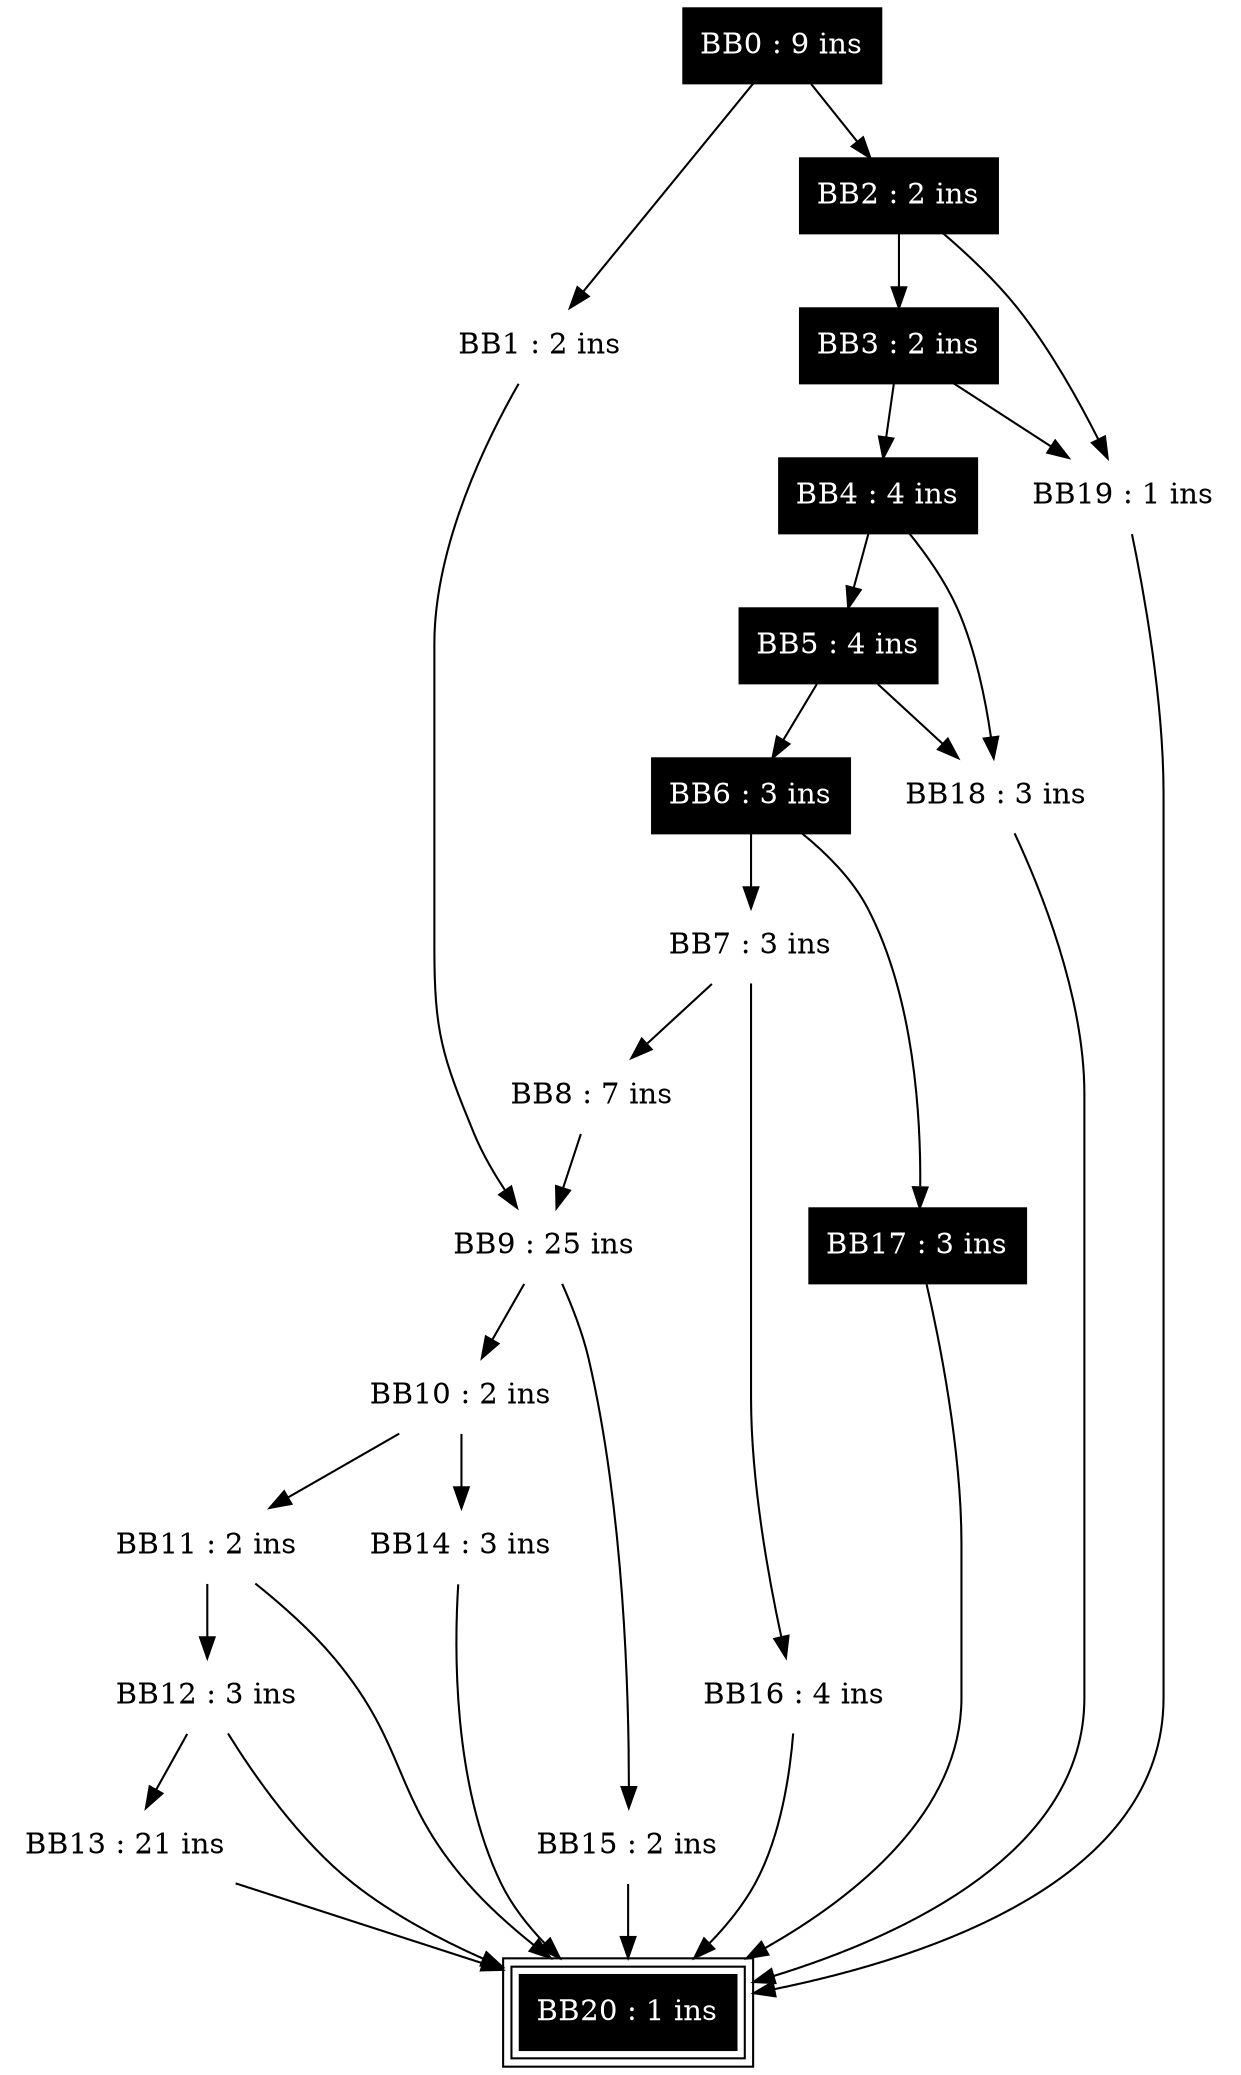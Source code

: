 digraph __cuda_sm3x_div_rn_noftz_f32_slowpath {
	BB0 [style=filled,fontcolor=gray100,shape=box,peripheries=1,color=gray0,label="BB0 : 9 ins"];
	BB1 [style=filled,fontcolor=gray0,shape=box,peripheries=1,color=gray100,label="BB1 : 2 ins"];
	BB2 [style=filled,fontcolor=gray100,shape=box,peripheries=1,color=gray0,label="BB2 : 2 ins"];
	BB3 [style=filled,fontcolor=gray100,shape=box,peripheries=1,color=gray0,label="BB3 : 2 ins"];
	BB4 [style=filled,fontcolor=gray100,shape=box,peripheries=1,color=gray0,label="BB4 : 4 ins"];
	BB5 [style=filled,fontcolor=gray100,shape=box,peripheries=1,color=gray0,label="BB5 : 4 ins"];
	BB6 [style=filled,fontcolor=gray100,shape=box,peripheries=1,color=gray0,label="BB6 : 3 ins"];
	BB7 [style=filled,fontcolor=gray0,shape=box,peripheries=1,color=gray100,label="BB7 : 3 ins"];
	BB8 [style=filled,fontcolor=gray0,shape=box,peripheries=1,color=gray100,label="BB8 : 7 ins"];
	BB9 [style=filled,fontcolor=gray0,shape=box,peripheries=1,color=gray100,label="BB9 : 25 ins"];
	BB10 [style=filled,fontcolor=gray0,shape=box,peripheries=1,color=gray100,label="BB10 : 2 ins"];
	BB11 [style=filled,fontcolor=gray0,shape=box,peripheries=1,color=gray100,label="BB11 : 2 ins"];
	BB12 [style=filled,fontcolor=gray0,shape=box,peripheries=1,color=gray100,label="BB12 : 3 ins"];
	BB13 [style=filled,fontcolor=gray0,shape=box,peripheries=1,color=gray100,label="BB13 : 21 ins"];
	BB14 [style=filled,fontcolor=gray0,shape=box,peripheries=1,color=gray100,label="BB14 : 3 ins"];
	BB15 [style=filled,fontcolor=gray0,shape=box,peripheries=1,color=gray100,label="BB15 : 2 ins"];
	BB16 [style=filled,fontcolor=gray0,shape=box,peripheries=1,color=gray100,label="BB16 : 4 ins"];
	BB17 [style=filled,fontcolor=gray100,shape=box,peripheries=1,color=gray0,label="BB17 : 3 ins"];
	BB18 [style=filled,fontcolor=gray0,shape=box,peripheries=1,color=gray100,label="BB18 : 3 ins"];
	BB19 [style=filled,fontcolor=gray0,shape=box,peripheries=1,color=gray100,label="BB19 : 1 ins"];
	BB20 [style=filled,fontcolor=gray100,shape=box,peripheries=3,color=gray0,label="BB20 : 1 ins"];
	BB0 -> BB2;
	BB0 -> BB1;
	BB1 -> BB9;
	BB2 -> BB19;
	BB2 -> BB3;
	BB3 -> BB19;
	BB3 -> BB4;
	BB4 -> BB18;
	BB4 -> BB5;
	BB5 -> BB18;
	BB5 -> BB6;
	BB6 -> BB17;
	BB6 -> BB7;
	BB7 -> BB16;
	BB7 -> BB8;
	BB8 -> BB9;
	BB9 -> BB15;
	BB9 -> BB10;
	BB10 -> BB14;
	BB10 -> BB11;
	BB11 -> BB20;
	BB11 -> BB12;
	BB12 -> BB20;
	BB12 -> BB13;
	BB13 -> BB20;
	BB14 -> BB20;
	BB15 -> BB20;
	BB16 -> BB20;
	BB17 -> BB20;
	BB18 -> BB20;
	BB19 -> BB20;
}
digraph _Z4Fan2PfS_S_iii {
	BB0 [style=filled,fontcolor=gray100,shape=box,peripheries=1,color=gray0,label="BB0 : 1 ins"];
	BB1 [style=filled,fontcolor=gray100,shape=box,peripheries=3,color=gray0,label="BB1 : 8 ins"];
	BB2 [style=filled,fontcolor=gray0,shape=box,peripheries=3,color=gray50,label="BB2 : 7 ins"];
	BB3 [style=filled,fontcolor=gray0,shape=box,peripheries=1,color=gray67,label="BB3 : 23 ins"];
	BB4 [style=filled,fontcolor=gray0,shape=box,peripheries=1,color=gray100,label="BB4 : 14 ins"];
	BB5 [style=filled,fontcolor=gray0,shape=box,peripheries=3,color=gray67,label="BB5 : 1 ins"];
	BB0 -> BB1;
	BB1 -> BB2;
	BB2 -> BB3;
	BB3 -> BB5;
	BB3 -> BB4;
	BB4 -> BB5;
}
digraph _Z4Fan1PfS_ii {
	BB0 [style=filled,fontcolor=gray100,shape=box,peripheries=1,color=gray0,label="BB0 : 1 ins"];
	BB1 [style=filled,fontcolor=gray100,shape=box,peripheries=3,color=gray0,label="BB1 : 8 ins"];
	BB2 [style=filled,fontcolor=gray0,shape=box,peripheries=1,color=gray50,label="BB2 : 20 ins"];
	BB3 [style=filled,fontcolor=gray0,shape=box,peripheries=1,color=gray50,label="BB3 : 1 ins"];
	BB4 [style=filled,fontcolor=gray0,shape=box,peripheries=1,color=gray50,label="BB4 : 3 ins"];
	BB5 [style=filled,fontcolor=gray0,shape=box,peripheries=3,color=gray50,label="BB5 : 1 ins"];
	BB0 -> BB1;
	BB1 -> BB2;
	BB2 -> BB3;
	BB3 -> BB4;
	BB4 -> BB5;
}
digraph __cuda_sm3x_div_rn_noftz_f32 {
	BB0 [style=filled,fontcolor=gray100,shape=box,peripheries=1,color=gray0,label="BB0 : 2 ins"];
	BB1 [style=filled,fontcolor=gray100,shape=box,peripheries=1,color=gray0,label="BB1 : 10 ins"];
	BB2 [style=filled,fontcolor=gray0,shape=box,peripheries=1,color=gray100,label="BB2 : 1 ins"];
	BB3 [style=filled,fontcolor=gray0,shape=box,peripheries=1,color=gray100,label="BB3 : 0 ins"];
	BB4 [style=filled,fontcolor=gray100,shape=box,peripheries=3,color=gray0,label="BB4 : 1 ins"];
	BB0 -> BB2;
	BB0 -> BB1;
	BB1 -> BB4;
	BB2 -> BB4;
	BB3 -> BB4;
}
